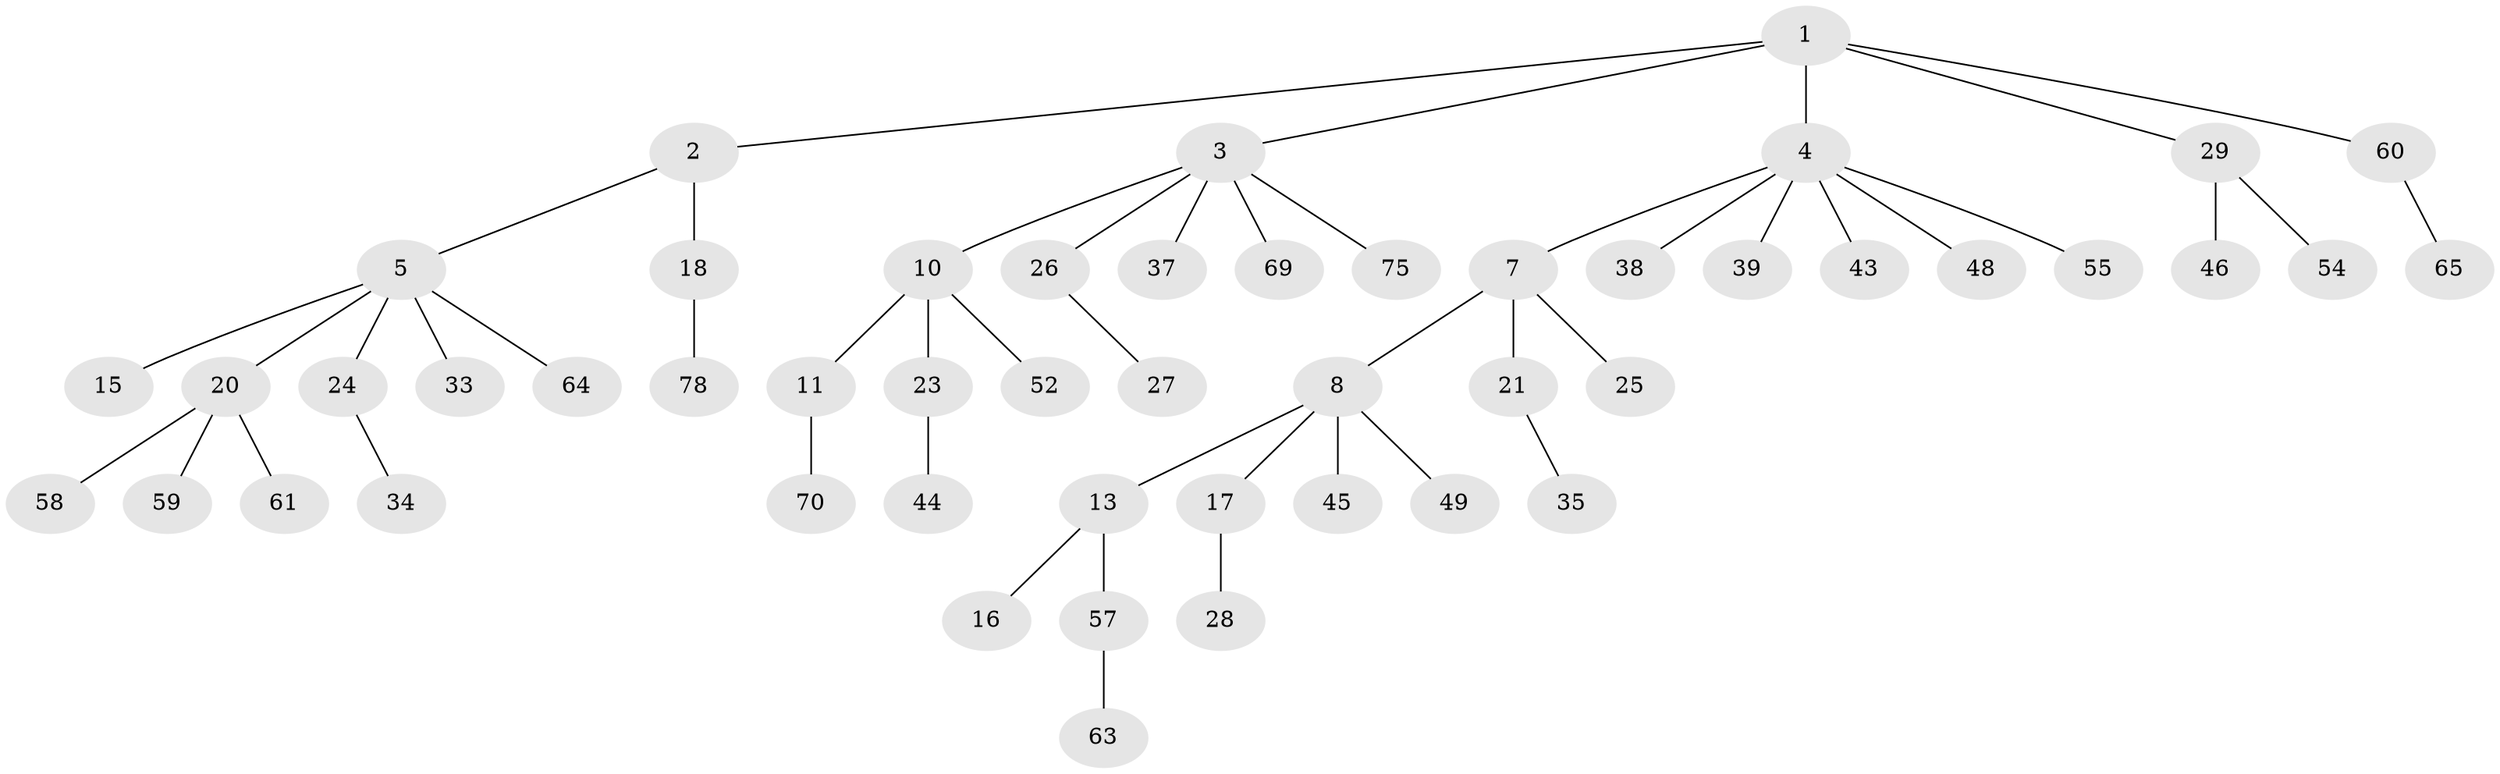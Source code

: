 // Generated by graph-tools (version 1.1) at 2025/52/02/27/25 19:52:09]
// undirected, 50 vertices, 49 edges
graph export_dot {
graph [start="1"]
  node [color=gray90,style=filled];
  1 [super="+19"];
  2 [super="+6"];
  3 [super="+12"];
  4 [super="+22"];
  5 [super="+9"];
  7 [super="+50"];
  8 [super="+30"];
  10 [super="+73"];
  11;
  13 [super="+14"];
  15;
  16 [super="+71"];
  17 [super="+36"];
  18 [super="+66"];
  20 [super="+51"];
  21 [super="+42"];
  23;
  24 [super="+32"];
  25 [super="+62"];
  26 [super="+31"];
  27 [super="+56"];
  28;
  29 [super="+40"];
  33 [super="+41"];
  34;
  35 [super="+47"];
  37;
  38;
  39 [super="+53"];
  43;
  44;
  45;
  46;
  48 [super="+72"];
  49 [super="+68"];
  52;
  54;
  55;
  57 [super="+77"];
  58;
  59 [super="+74"];
  60;
  61;
  63;
  64 [super="+67"];
  65 [super="+79"];
  69 [super="+76"];
  70;
  75;
  78;
  1 -- 2;
  1 -- 3;
  1 -- 4;
  1 -- 60;
  1 -- 29;
  2 -- 5;
  2 -- 18;
  3 -- 10;
  3 -- 26;
  3 -- 37;
  3 -- 75;
  3 -- 69;
  4 -- 7;
  4 -- 39;
  4 -- 55;
  4 -- 48;
  4 -- 43;
  4 -- 38;
  5 -- 20;
  5 -- 64;
  5 -- 33;
  5 -- 24;
  5 -- 15;
  7 -- 8;
  7 -- 21;
  7 -- 25;
  8 -- 13;
  8 -- 17;
  8 -- 49;
  8 -- 45;
  10 -- 11;
  10 -- 23;
  10 -- 52;
  11 -- 70;
  13 -- 16;
  13 -- 57;
  17 -- 28;
  18 -- 78;
  20 -- 59;
  20 -- 61;
  20 -- 58;
  21 -- 35;
  23 -- 44;
  24 -- 34;
  26 -- 27;
  29 -- 46;
  29 -- 54;
  57 -- 63;
  60 -- 65;
}
